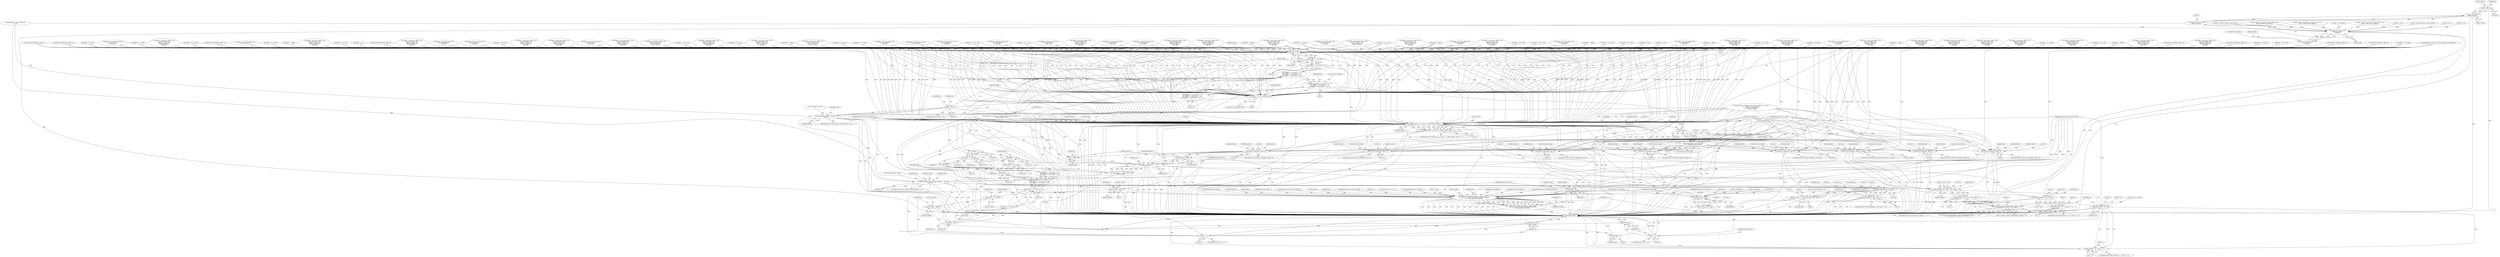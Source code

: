 digraph "0_file_447558595a3650db2886cd2f416ad0beba965801@pointer" {
"1000645" [label="(Call,p->hs[0]<<8)"];
"1000644" [label="(Call,(p->hs[0]<<8)|\n\t\t\t\t\t\t\t (p->hs[1]))"];
"1000642" [label="(Call,(short)((p->hs[0]<<8)|\n\t\t\t\t\t\t\t (p->hs[1])))"];
"1000641" [label="(Call,(short)((p->hs[0]<<8)|\n\t\t\t\t\t\t\t (p->hs[1])) -\n\t\t\t\t\t\t off)"];
"1000639" [label="(Call,offset = (short)((p->hs[0]<<8)|\n\t\t\t\t\t\t\t (p->hs[1])) -\n\t\t\t\t\t\t off)"];
"1002265" [label="(Call,offset >>  0)"];
"1002264" [label="(Call,(offset >>  0) & 0x7f)"];
"1002263" [label="(Call,((offset >>  0) & 0x7f) <<  0)"];
"1002262" [label="(Call,(((offset >>  0) & 0x7f) <<  0) |\n\t\t\t\t (((offset >>  8) & 0x7f) <<  7) |\n\t\t\t\t (((offset >> 16) & 0x7f) << 14) |\n\t\t\t\t (((offset >> 24) & 0x7f) << 21))"];
"1002259" [label="(Call,offset = ((((offset >>  0) & 0x7f) <<  0) |\n\t\t\t\t (((offset >>  8) & 0x7f) <<  7) |\n\t\t\t\t (((offset >> 16) & 0x7f) << 14) |\n\t\t\t\t (((offset >> 24) & 0x7f) << 21)) + 10)"];
"1002304" [label="(Call,offset += ms->c.li[cont_level-1].off)"];
"1002318" [label="(Call,offset == 0)"];
"1002343" [label="(Call,fprintf(stderr, \"indirect +offs=%u\n\", offset))"];
"1002349" [label="(Call,mcopy(ms, p, m->type, 0, s, offset, nbytes, count))"];
"1002348" [label="(Call,mcopy(ms, p, m->type, 0, s, offset, nbytes, count) == -1)"];
"1002365" [label="(Call,ms->offset = offset)"];
"1002486" [label="(Call,soffset = ms->offset)"];
"1002542" [label="(Call,ms->offset = soffset)"];
"1002379" [label="(Call,mdebug(offset, (char *)(void *)p,\n\t\t\t    sizeof(union VALUETYPE)))"];
"1002397" [label="(Call,OFFSET_OOB(nbytes, offset, 1))"];
"1002408" [label="(Call,OFFSET_OOB(nbytes, offset, 2))"];
"1002431" [label="(Call,OFFSET_OOB(nbytes, offset, 4))"];
"1002442" [label="(Call,OFFSET_OOB(nbytes, offset, 8))"];
"1002453" [label="(Call,OFFSET_OOB(nbytes, offset, m->vallen))"];
"1002464" [label="(Call,OFFSET_OOB(nbytes, offset, 0))"];
"1002473" [label="(Call,OFFSET_OOB(nbytes, offset, 0))"];
"1002505" [label="(Call,file_softmagic(ms, s + offset, nbytes - offset,\n\t\t    BINTEST, text))"];
"1002503" [label="(Call,rv = file_softmagic(ms, s + offset, nbytes - offset,\n\t\t    BINTEST, text))"];
"1002523" [label="(Call,fprintf(stderr, \"indirect @offs=%u[%d]\n\", offset, rv))"];
"1002548" [label="(Call,rv == 1)"];
"1002590" [label="(Return,return rv;)"];
"1002564" [label="(Call,file_printf(ms, F(m->desc, \"%u\"), offset))"];
"1002563" [label="(Call,file_printf(ms, F(m->desc, \"%u\"), offset) == -1)"];
"1002553" [label="(Call,(ms->flags & (MAGIC_MIME|MAGIC_APPLE)) == 0 &&\n\t\t\t    file_printf(ms, F(m->desc, \"%u\"), offset) == -1)"];
"1002579" [label="(Call,file_printf(ms, \"%s\", rbuf))"];
"1002578" [label="(Call,file_printf(ms, \"%s\", rbuf) == -1)"];
"1002588" [label="(Call,free(rbuf))"];
"1002507" [label="(Call,s + offset)"];
"1002510" [label="(Call,nbytes - offset)"];
"1002594" [label="(Call,OFFSET_OOB(nbytes, offset, 0))"];
"1002653" [label="(Call,match(ms, ml.magic, ml.nmagic, s, nbytes, offset + o,\n\t\t    mode, text, flip, recursion_level, printed_something,\n\t\t    need_separator, returnval))"];
"1002651" [label="(Call,rv = match(ms, ml.magic, ml.nmagic, s, nbytes, offset + o,\n\t\t    mode, text, flip, recursion_level, printed_something,\n\t\t    need_separator, returnval))"];
"1002674" [label="(Call,rv != 1)"];
"1002681" [label="(Return,return rv;)"];
"1002663" [label="(Call,offset + o)"];
"1002383" [label="(Call,(void *)p)"];
"1002381" [label="(Call,(char *)(void *)p)"];
"1002621" [label="(Call,file_magicfind(ms, sbuf, &ml))"];
"1002620" [label="(Call,file_magicfind(ms, sbuf, &ml) == -1)"];
"1002629" [label="(Call,file_error(ms, 0, \"cannot find entry `%s'\", sbuf))"];
"1002686" [label="(Call,file_printf(ms, \"%s\", m->desc))"];
"1002685" [label="(Call,file_printf(ms, \"%s\", m->desc) == -1)"];
"1002705" [label="(Call,mconvert(ms, m, flip))"];
"1002704" [label="(Call,!mconvert(ms, m, flip))"];
"1002261" [label="(Call,((((offset >>  0) & 0x7f) <<  0) |\n\t\t\t\t (((offset >>  8) & 0x7f) <<  7) |\n\t\t\t\t (((offset >> 16) & 0x7f) << 14) |\n\t\t\t\t (((offset >> 24) & 0x7f) << 21)) + 10)"];
"1002273" [label="(Call,offset >>  8)"];
"1002272" [label="(Call,(offset >>  8) & 0x7f)"];
"1002271" [label="(Call,((offset >>  8) & 0x7f) <<  7)"];
"1002270" [label="(Call,(((offset >>  8) & 0x7f) <<  7) |\n\t\t\t\t (((offset >> 16) & 0x7f) << 14) |\n\t\t\t\t (((offset >> 24) & 0x7f) << 21))"];
"1002281" [label="(Call,offset >> 16)"];
"1002280" [label="(Call,(offset >> 16) & 0x7f)"];
"1002279" [label="(Call,((offset >> 16) & 0x7f) << 14)"];
"1002278" [label="(Call,(((offset >> 16) & 0x7f) << 14) |\n\t\t\t\t (((offset >> 24) & 0x7f) << 21))"];
"1002288" [label="(Call,offset >> 24)"];
"1002287" [label="(Call,(offset >> 24) & 0x7f)"];
"1002286" [label="(Call,((offset >> 24) & 0x7f) << 21)"];
"1002317" [label="(ControlStructure,if (offset == 0))"];
"1002557" [label="(Identifier,ms)"];
"1002361" [label="(Literal,1)"];
"1002290" [label="(Literal,24)"];
"1002654" [label="(Identifier,ms)"];
"1002183" [label="(Call,offset = p->l ^ off)"];
"1002452" [label="(ControlStructure,if (OFFSET_OOB(nbytes, offset, m->vallen)))"];
"1000192" [label="(Call,fprintf(stderr, \"mget(type=%d, flag=%x, offset=%u, o=%zu, \"\n\t\t    \"nbytes=%zu, count=%u)\n\", m->type, m->flag, offset, o,\n\t\t    nbytes, count))"];
"1002506" [label="(Identifier,ms)"];
"1002385" [label="(Identifier,p)"];
"1000111" [label="(MethodParameterIn,int flip)"];
"1001090" [label="(Call,offset = (int32_t)((p->hl[0]<<24)|\n\t\t\t\t\t\t\t (p->hl[1]<<16)|\n\t\t\t\t\t\t\t (p->hl[2]<<8)|\n\t\t\t\t\t\t\t (p->hl[3])) &\n\t\t\t\t\t\t off)"];
"1000340" [label="(Call,off = (int32_t)((q->hl[3]<<24)|(q->hl[2]<<16)|\n\t\t\t\t\t\t (q->hl[1]<<8)|(q->hl[0])))"];
"1002547" [label="(ControlStructure,if (rv == 1))"];
"1001918" [label="(Call,offset = (int32_t)((p->hl[1]<<24)|\n\t\t\t\t\t\t\t (p->hl[0]<<16)|\n\t\t\t\t\t\t\t (p->hl[3]<<8)|\n\t\t\t\t\t\t\t (p->hl[2])) +\n\t\t\t\t\t\t off)"];
"1002619" [label="(ControlStructure,if (file_magicfind(ms, sbuf, &ml) == -1))"];
"1001486" [label="(Call,offset = (int32_t)((p->hl[3]<<24)|\n\t\t\t\t\t\t\t (p->hl[2]<<16)|\n\t\t\t\t\t\t\t (p->hl[1]<<8)|\n\t\t\t\t\t\t\t (p->hl[0])) |\n\t\t\t\t\t\t off)"];
"1000790" [label="(Call,offset = (short)((p->hs[1]<<8)|\n\t\t\t\t\t\t\t (p->hs[0])) |\n\t\t\t\t\t\t off)"];
"1002029" [label="(Call,offset = (int32_t)((p->hl[1]<<24)|\n\t\t\t\t\t\t\t (p->hl[0]<<16)|\n\t\t\t\t\t\t\t (p->hl[3]<<8)|\n\t\t\t\t\t\t\t (p->hl[2])) /\n\t\t\t\t\t\t off)"];
"1002553" [label="(Call,(ms->flags & (MAGIC_MIME|MAGIC_APPLE)) == 0 &&\n\t\t\t    file_printf(ms, F(m->desc, \"%u\"), offset) == -1)"];
"1000424" [label="(Call,cvt_flip(m->in_type, flip))"];
"1001745" [label="(Call,offset = (int32_t)((p->hl[3]<<24)|\n\t\t\t\t\t\t (p->hl[2]<<16)|\n\t\t\t\t\t\t (p->hl[1]<<8)|\n\t\t\t\t\t\t (p->hl[0])))"];
"1000555" [label="(Call,offset = (short)((p->hs[0]<<8)|\n\t\t\t\t\t\t\t (p->hs[1])) &\n\t\t\t\t\t\t off)"];
"1002262" [label="(Call,(((offset >>  0) & 0x7f) <<  0) |\n\t\t\t\t (((offset >>  8) & 0x7f) <<  7) |\n\t\t\t\t (((offset >> 16) & 0x7f) << 14) |\n\t\t\t\t (((offset >> 24) & 0x7f) << 21))"];
"1002345" [label="(Literal,\"indirect +offs=%u\n\")"];
"1002580" [label="(Identifier,ms)"];
"1001955" [label="(Call,offset = (int32_t)((p->hl[1]<<24)|\n\t\t\t\t\t\t\t (p->hl[0]<<16)|\n\t\t\t\t\t\t\t (p->hl[3]<<8)|\n\t\t\t\t\t\t\t (p->hl[2])) -\n\t\t\t\t\t\t off)"];
"1002652" [label="(Identifier,rv)"];
"1002665" [label="(Identifier,o)"];
"1000657" [label="(Identifier,off)"];
"1002259" [label="(Call,offset = ((((offset >>  0) & 0x7f) <<  0) |\n\t\t\t\t (((offset >>  8) & 0x7f) <<  7) |\n\t\t\t\t (((offset >> 16) & 0x7f) << 14) |\n\t\t\t\t (((offset >> 24) & 0x7f) << 21)) + 10)"];
"1002269" [label="(Literal,0)"];
"1000532" [label="(Call,offset = ~offset)"];
"1002473" [label="(Call,OFFSET_OOB(nbytes, offset, 0))"];
"1002433" [label="(Identifier,offset)"];
"1002305" [label="(Identifier,offset)"];
"1001127" [label="(Call,offset = (int32_t)((p->hl[0]<<24)|\n\t\t\t\t\t\t\t (p->hl[1]<<16)|\n\t\t\t\t\t\t\t (p->hl[2]<<8)|\n\t\t\t\t\t\t\t (p->hl[3])) |\n\t\t\t\t\t\t off)"];
"1002543" [label="(Call,ms->offset)"];
"1002464" [label="(Call,OFFSET_OOB(nbytes, offset, 0))"];
"1002615" [label="(Call,flip = !flip)"];
"1002272" [label="(Call,(offset >>  8) & 0x7f)"];
"1002383" [label="(Call,(void *)p)"];
"1000119" [label="(Call,offset = ms->offset)"];
"1002511" [label="(Identifier,nbytes)"];
"1000832" [label="(Call,offset = (short)((p->hs[1]<<8)|\n\t\t\t\t\t\t\t (p->hs[0])) +\n\t\t\t\t\t\t off)"];
"1000553" [label="(Block,)"];
"1002584" [label="(Literal,1)"];
"1000853" [label="(Call,offset = (short)((p->hs[1]<<8)|\n\t\t\t\t\t\t\t (p->hs[0])) -\n\t\t\t\t\t\t off)"];
"1002142" [label="(Call,offset = ~offset)"];
"1002581" [label="(Literal,\"%s\")"];
"1002174" [label="(Call,offset = p->l | off)"];
"1002622" [label="(Identifier,ms)"];
"1002453" [label="(Call,OFFSET_OOB(nbytes, offset, m->vallen))"];
"1001560" [label="(Call,offset = (int32_t)((p->hl[3]<<24)|\n\t\t\t\t\t\t\t (p->hl[2]<<16)|\n\t\t\t\t\t\t\t (p->hl[1]<<8)|\n\t\t\t\t\t\t\t (p->hl[0])) +\n\t\t\t\t\t\t off)"];
"1002504" [label="(Identifier,rv)"];
"1001349" [label="(Call,offset = (int32_t)((p->hl[0]<<24)|\n\t\t\t\t\t\t\t (p->hl[1]<<16)|\n\t\t\t\t\t\t\t (p->hl[2]<<8)|\n\t\t\t\t\t\t\t (p->hl[3])) %\n\t\t\t\t\t\t off)"];
"1002381" [label="(Call,(char *)(void *)p)"];
"1002713" [label="(MethodReturn,RET)"];
"1000107" [label="(MethodParameterIn,size_t o)"];
"1000494" [label="(Call,offset = p->b * off)"];
"1000937" [label="(Call,offset = (short)((p->hs[1]<<8)|\n\t\t\t\t\t\t (p->hs[0])))"];
"1002505" [label="(Call,file_softmagic(ms, s + offset, nbytes - offset,\n\t\t    BINTEST, text))"];
"1000642" [label="(Call,(short)((p->hs[0]<<8)|\n\t\t\t\t\t\t\t (p->hs[1])))"];
"1002476" [label="(Literal,0)"];
"1002519" [label="(Identifier,ms)"];
"1002624" [label="(Call,&ml)"];
"1001010" [label="(Call,offset = p->h + off)"];
"1002486" [label="(Call,soffset = ms->offset)"];
"1002365" [label="(Call,ms->offset = offset)"];
"1002411" [label="(Literal,2)"];
"1000157" [label="(Call,mcopy(ms, p, m->type, m->flag & INDIR, s, (uint32_t)(offset + o),\n\t    (uint32_t)nbytes, count))"];
"1000681" [label="(Call,offset = (short)((p->hs[0]<<8)|\n\t\t\t\t\t\t\t (p->hs[1])) /\n\t\t\t\t\t\t off)"];
"1000895" [label="(Call,offset = (short)((p->hs[1]<<8)|\n\t\t\t\t\t\t\t (p->hs[0])) /\n\t\t\t\t\t\t off)"];
"1002366" [label="(Call,ms->offset)"];
"1002283" [label="(Literal,16)"];
"1002552" [label="(ControlStructure,if ((ms->flags & (MAGIC_MIME|MAGIC_APPLE)) == 0 &&\n\t\t\t    file_printf(ms, F(m->desc, \"%u\"), offset) == -1))"];
"1002526" [label="(Identifier,offset)"];
"1000874" [label="(Call,offset = (short)((p->hs[1]<<8)|\n\t\t\t\t\t\t\t (p->hs[0])) *\n\t\t\t\t\t\t off)"];
"1002651" [label="(Call,rv = match(ms, ml.magic, ml.nmagic, s, nbytes, offset + o,\n\t\t    mode, text, flip, recursion_level, printed_something,\n\t\t    need_separator, returnval))"];
"1001312" [label="(Call,offset = (int32_t)((p->hl[0]<<24)|\n\t\t\t\t\t\t\t (p->hl[1]<<16)|\n\t\t\t\t\t\t\t (p->hl[2]<<8)|\n\t\t\t\t\t\t\t (p->hl[3])) /\n\t\t\t\t\t\t off)"];
"1002379" [label="(Call,mdebug(offset, (char *)(void *)p,\n\t\t\t    sizeof(union VALUETYPE)))"];
"1001634" [label="(Call,offset = (int32_t)((p->hl[3]<<24)|\n\t\t\t\t\t\t\t (p->hl[2]<<16)|\n\t\t\t\t\t\t\t (p->hl[1]<<8)|\n\t\t\t\t\t\t\t (p->hl[0])) *\n\t\t\t\t\t\t off)"];
"1002686" [label="(Call,file_printf(ms, \"%s\", m->desc))"];
"1002456" [label="(Call,m->vallen)"];
"1002346" [label="(Identifier,offset)"];
"1001432" [label="(Call,OFFSET_OOB(nbytes, offset, 4))"];
"1002219" [label="(Call,offset = p->l / off)"];
"1000521" [label="(Call,offset = p->b)"];
"1002374" [label="(Identifier,ms)"];
"1002542" [label="(Call,ms->offset = soffset)"];
"1002287" [label="(Call,(offset >> 24) & 0x7f)"];
"1002655" [label="(Call,ml.magic)"];
"1000702" [label="(Call,offset = (short)((p->hs[0]<<8)|\n\t\t\t\t\t\t\t (p->hs[1])) %\n\t\t\t\t\t\t off)"];
"1002601" [label="(Identifier,sbuf)"];
"1002696" [label="(Literal,1)"];
"1000244" [label="(Call,off = q->b)"];
"1000811" [label="(Call,offset = (short)((p->hs[1]<<8)|\n\t\t\t\t\t\t\t (p->hs[0])) ^\n\t\t\t\t\t\t off)"];
"1002463" [label="(ControlStructure,if (OFFSET_OOB(nbytes, offset, 0)))"];
"1000640" [label="(Identifier,offset)"];
"1002593" [label="(ControlStructure,if (OFFSET_OOB(nbytes, offset, 0)))"];
"1002589" [label="(Identifier,rbuf)"];
"1002339" [label="(Identifier,ms)"];
"1000105" [label="(MethodParameterIn,struct magic *m)"];
"1000103" [label="(MethodParameterIn,struct magic_set *ms)"];
"1001992" [label="(Call,offset = (int32_t)((p->hl[1]<<24)|\n\t\t\t\t\t\t\t (p->hl[0]<<16)|\n\t\t\t\t\t\t\t (p->hl[3]<<8)|\n\t\t\t\t\t\t\t (p->hl[2])) *\n\t\t\t\t\t\t off)"];
"1002708" [label="(Identifier,flip)"];
"1002288" [label="(Call,offset >> 24)"];
"1002664" [label="(Identifier,offset)"];
"1002466" [label="(Identifier,offset)"];
"1002274" [label="(Identifier,offset)"];
"1002275" [label="(Literal,8)"];
"1002663" [label="(Call,offset + o)"];
"1002348" [label="(Call,mcopy(ms, p, m->type, 0, s, offset, nbytes, count) == -1)"];
"1000106" [label="(MethodParameterIn,size_t nbytes)"];
"1002487" [label="(Identifier,soffset)"];
"1001066" [label="(Call,offset = ~offset)"];
"1002380" [label="(Identifier,offset)"];
"1000646" [label="(Call,p->hs[0])"];
"1002291" [label="(Literal,0x7f)"];
"1002461" [label="(ControlStructure,break;)"];
"1000104" [label="(MethodParameterIn,const unsigned char *s)"];
"1002408" [label="(Call,OFFSET_OOB(nbytes, offset, 2))"];
"1001671" [label="(Call,offset = (int32_t)((p->hl[3]<<24)|\n\t\t\t\t\t\t\t (p->hl[2]<<16)|\n\t\t\t\t\t\t\t (p->hl[1]<<8)|\n\t\t\t\t\t\t\t (p->hl[0])) /\n\t\t\t\t\t\t off)"];
"1002514" [label="(Identifier,text)"];
"1001597" [label="(Call,offset = (int32_t)((p->hl[3]<<24)|\n\t\t\t\t\t\t\t (p->hl[2]<<16)|\n\t\t\t\t\t\t\t (p->hl[1]<<8)|\n\t\t\t\t\t\t\t (p->hl[0])) -\n\t\t\t\t\t\t off)"];
"1001708" [label="(Call,offset = (int32_t)((p->hl[3]<<24)|\n\t\t\t\t\t\t\t (p->hl[2]<<16)|\n\t\t\t\t\t\t\t (p->hl[1]<<8)|\n\t\t\t\t\t\t\t (p->hl[0])) %\n\t\t\t\t\t\t off)"];
"1002594" [label="(Call,OFFSET_OOB(nbytes, offset, 0))"];
"1002707" [label="(Identifier,m)"];
"1000277" [label="(Call,off = (short)((q->hs[1]<<8)|(q->hs[0])))"];
"1002282" [label="(Identifier,offset)"];
"1002629" [label="(Call,file_error(ms, 0, \"cannot find entry `%s'\", sbuf))"];
"1002582" [label="(Identifier,rbuf)"];
"1001201" [label="(Call,offset = (int32_t)((p->hl[0]<<24)|\n\t\t\t\t\t\t\t (p->hl[1]<<16)|\n\t\t\t\t\t\t\t (p->hl[2]<<8)|\n\t\t\t\t\t\t\t (p->hl[3])) +\n\t\t\t\t\t\t off)"];
"1002573" [label="(Literal,1)"];
"1000916" [label="(Call,offset = (short)((p->hs[1]<<8)|\n\t\t\t\t\t\t\t (p->hs[0])) %\n\t\t\t\t\t\t off)"];
"1000538" [label="(Call,OFFSET_OOB(nbytes, offset, 2))"];
"1002294" [label="(ControlStructure,break;)"];
"1000960" [label="(Call,offset = ~offset)"];
"1002285" [label="(Literal,14)"];
"1000209" [label="(Call,(void *)p)"];
"1002364" [label="(Literal,1)"];
"1002681" [label="(Return,return rv;)"];
"1000639" [label="(Call,offset = (short)((p->hs[0]<<8)|\n\t\t\t\t\t\t\t (p->hs[1])) -\n\t\t\t\t\t\t off)"];
"1001037" [label="(Call,offset = p->h / off)"];
"1002507" [label="(Call,s + offset)"];
"1002671" [label="(Identifier,need_separator)"];
"1002673" [label="(ControlStructure,if (rv != 1))"];
"1002670" [label="(Identifier,printed_something)"];
"1002576" [label="(Literal,1)"];
"1002475" [label="(Identifier,offset)"];
"1002596" [label="(Identifier,offset)"];
"1002597" [label="(Literal,0)"];
"1002631" [label="(Literal,0)"];
"1000654" [label="(Identifier,p)"];
"1002319" [label="(Identifier,offset)"];
"1002636" [label="(Literal,1)"];
"1002278" [label="(Call,(((offset >> 16) & 0x7f) << 14) |\n\t\t\t\t (((offset >> 24) & 0x7f) << 21))"];
"1000110" [label="(MethodParameterIn,int text)"];
"1000660" [label="(Call,offset = (short)((p->hs[0]<<8)|\n\t\t\t\t\t\t\t (p->hs[1])) *\n\t\t\t\t\t\t off)"];
"1002103" [label="(Call,offset = (int32_t)((p->hl[1]<<24)|\n\t\t\t\t\t\t (p->hl[0]<<16)|\n\t\t\t\t\t\t (p->hl[3]<<8)|\n\t\t\t\t\t\t (p->hl[2])))"];
"1000113" [label="(MethodParameterIn,int *printed_something)"];
"1002470" [label="(ControlStructure,break;)"];
"1002712" [label="(Literal,1)"];
"1002443" [label="(Identifier,nbytes)"];
"1002394" [label="(Block,)"];
"1002304" [label="(Call,offset += ms->c.li[cont_level-1].off)"];
"1002627" [label="(Literal,1)"];
"1000476" [label="(Call,offset = p->b + off)"];
"1001275" [label="(Call,offset = (int32_t)((p->hl[0]<<24)|\n\t\t\t\t\t\t\t (p->hl[1]<<16)|\n\t\t\t\t\t\t\t (p->hl[2]<<8)|\n\t\t\t\t\t\t\t (p->hl[3])) *\n\t\t\t\t\t\t off)"];
"1000109" [label="(MethodParameterIn,int mode)"];
"1002343" [label="(Call,fprintf(stderr, \"indirect +offs=%u\n\", offset))"];
"1002360" [label="(Call,-1)"];
"1002256" [label="(Block,)"];
"1002359" [label="(Identifier,count)"];
"1000618" [label="(Call,offset = (short)((p->hs[0]<<8)|\n\t\t\t\t\t\t\t (p->hs[1])) +\n\t\t\t\t\t\t off)"];
"1002266" [label="(Identifier,offset)"];
"1002613" [label="(Call,sbuf++)"];
"1002270" [label="(Call,(((offset >>  8) & 0x7f) <<  7) |\n\t\t\t\t (((offset >> 16) & 0x7f) << 14) |\n\t\t\t\t (((offset >> 24) & 0x7f) << 21))"];
"1002369" [label="(Identifier,offset)"];
"1002399" [label="(Identifier,offset)"];
"1002674" [label="(Call,rv != 1)"];
"1002289" [label="(Identifier,offset)"];
"1002472" [label="(ControlStructure,if (OFFSET_OOB(nbytes, offset, 0)))"];
"1000467" [label="(Call,offset = p->b ^ off)"];
"1002467" [label="(Literal,0)"];
"1002276" [label="(Literal,0x7f)"];
"1002273" [label="(Call,offset >>  8)"];
"1002263" [label="(Call,((offset >>  0) & 0x7f) <<  0)"];
"1000651" [label="(Literal,8)"];
"1000485" [label="(Call,offset = p->b - off)"];
"1001055" [label="(Call,offset = p->h)"];
"1002335" [label="(ControlStructure,if ((ms->flags & MAGIC_DEBUG) != 0))"];
"1002565" [label="(Identifier,ms)"];
"1002662" [label="(Identifier,nbytes)"];
"1002413" [label="(Literal,0)"];
"1002148" [label="(Call,OFFSET_OOB(nbytes, offset, 4))"];
"1002271" [label="(Call,((offset >>  8) & 0x7f) <<  7)"];
"1002320" [label="(Literal,0)"];
"1002261" [label="(Call,((((offset >>  0) & 0x7f) <<  0) |\n\t\t\t\t (((offset >>  8) & 0x7f) <<  7) |\n\t\t\t\t (((offset >> 16) & 0x7f) << 14) |\n\t\t\t\t (((offset >> 24) & 0x7f) << 21)) + 10)"];
"1002571" [label="(Identifier,offset)"];
"1002508" [label="(Identifier,s)"];
"1002350" [label="(Identifier,ms)"];
"1002688" [label="(Literal,\"%s\")"];
"1001425" [label="(Call,offset = ~offset)"];
"1002260" [label="(Identifier,offset)"];
"1001807" [label="(Call,offset = (int32_t)((p->hl[1]<<24)|\n\t\t\t\t\t\t\t (p->hl[0]<<16)|\n\t\t\t\t\t\t\t (p->hl[3]<<8)|\n\t\t\t\t\t\t\t (p->hl[2])) &\n\t\t\t\t\t\t off)"];
"1002192" [label="(Call,offset = p->l + off)"];
"1000641" [label="(Call,(short)((p->hs[0]<<8)|\n\t\t\t\t\t\t\t (p->hs[1])) -\n\t\t\t\t\t\t off)"];
"1002626" [label="(Call,-1)"];
"1000296" [label="(Call,off = q->l)"];
"1002591" [label="(Identifier,rv)"];
"1002267" [label="(Literal,0)"];
"1001164" [label="(Call,offset = (int32_t)((p->hl[0]<<24)|\n\t\t\t\t\t\t\t (p->hl[1]<<16)|\n\t\t\t\t\t\t\t (p->hl[2]<<8)|\n\t\t\t\t\t\t\t (p->hl[3])) ^\n\t\t\t\t\t\t off)"];
"1002710" [label="(Literal,0)"];
"1001073" [label="(Call,OFFSET_OOB(nbytes, offset, 4))"];
"1001523" [label="(Call,offset = (int32_t)((p->hl[3]<<24)|\n\t\t\t\t\t\t\t (p->hl[2]<<16)|\n\t\t\t\t\t\t\t (p->hl[1]<<8)|\n\t\t\t\t\t\t\t (p->hl[0])) ^\n\t\t\t\t\t\t off)"];
"1001881" [label="(Call,offset = (int32_t)((p->hl[1]<<24)|\n\t\t\t\t\t\t\t (p->hl[0]<<16)|\n\t\t\t\t\t\t\t (p->hl[3]<<8)|\n\t\t\t\t\t\t\t (p->hl[2])) ^\n\t\t\t\t\t\t off)"];
"1002409" [label="(Identifier,nbytes)"];
"1000251" [label="(Call,off = q->h)"];
"1002455" [label="(Identifier,offset)"];
"1002410" [label="(Identifier,offset)"];
"1002165" [label="(Call,offset = p->l & off)"];
"1000258" [label="(Call,off = (short)((q->hs[0]<<8)|(q->hs[1])))"];
"1002668" [label="(Identifier,flip)"];
"1002687" [label="(Identifier,ms)"];
"1002620" [label="(Call,file_magicfind(ms, sbuf, &ml) == -1)"];
"1002703" [label="(ControlStructure,if (!mconvert(ms, m, flip)))"];
"1000992" [label="(Call,offset = p->h | off)"];
"1002693" [label="(Literal,1)"];
"1002431" [label="(Call,OFFSET_OOB(nbytes, offset, 4))"];
"1000746" [label="(Call,offset = ~offset)"];
"1000983" [label="(Call,offset = p->h & off)"];
"1002437" [label="(ControlStructure,break;)"];
"1002448" [label="(ControlStructure,break;)"];
"1002669" [label="(Identifier,recursion_level)"];
"1000114" [label="(MethodParameterIn,int *need_separator)"];
"1002704" [label="(Call,!mconvert(ms, m, flip))"];
"1002306" [label="(Call,ms->c.li[cont_level-1].off)"];
"1002378" [label="(Block,)"];
"1000417" [label="(Call,fprintf(stderr, \"indirect offs=%u\n\", off))"];
"1002595" [label="(Identifier,nbytes)"];
"1002628" [label="(Block,)"];
"1000512" [label="(Call,offset = p->b % off)"];
"1002551" [label="(Block,)"];
"1000652" [label="(Call,p->hs[1])"];
"1002684" [label="(ControlStructure,if (file_printf(ms, \"%s\", m->desc) == -1))"];
"1002550" [label="(Literal,1)"];
"1002692" [label="(Call,-1)"];
"1002279" [label="(Call,((offset >> 16) & 0x7f) << 14)"];
"1002546" [label="(Identifier,soffset)"];
"1002583" [label="(Call,-1)"];
"1002447" [label="(Literal,0)"];
"1001001" [label="(Call,offset = p->h ^ off)"];
"1001449" [label="(Call,offset = (int32_t)((p->hl[3]<<24)|\n\t\t\t\t\t\t\t (p->hl[2]<<16)|\n\t\t\t\t\t\t\t (p->hl[1]<<8)|\n\t\t\t\t\t\t\t (p->hl[0])) &\n\t\t\t\t\t\t off)"];
"1002434" [label="(Literal,4)"];
"1002578" [label="(Call,file_printf(ms, \"%s\", rbuf) == -1)"];
"1002512" [label="(Identifier,offset)"];
"1002478" [label="(Literal,0)"];
"1002698" [label="(Literal,1)"];
"1002414" [label="(ControlStructure,break;)"];
"1002430" [label="(ControlStructure,if (OFFSET_OOB(nbytes, offset, 4)))"];
"1002549" [label="(Identifier,rv)"];
"1002564" [label="(Call,file_printf(ms, F(m->desc, \"%u\"), offset))"];
"1000966" [label="(Call,OFFSET_OOB(nbytes, offset, 2))"];
"1002685" [label="(Call,file_printf(ms, \"%s\", m->desc) == -1)"];
"1002277" [label="(Literal,7)"];
"1000645" [label="(Call,p->hs[0]<<8)"];
"1002525" [label="(Literal,\"indirect @offs=%u[%d]\n\")"];
"1002318" [label="(Call,offset == 0)"];
"1002621" [label="(Call,file_magicfind(ms, sbuf, &ml))"];
"1002528" [label="(Call,rbuf = ms->o.buf)"];
"1001046" [label="(Call,offset = p->h % off)"];
"1002351" [label="(Identifier,p)"];
"1002066" [label="(Call,offset = (int32_t)((p->hl[1]<<24)|\n\t\t\t\t\t\t\t (p->hl[0]<<16)|\n\t\t\t\t\t\t\t (p->hl[3]<<8)|\n\t\t\t\t\t\t\t (p->hl[2])) %\n\t\t\t\t\t\t off)"];
"1002284" [label="(Literal,0x7f)"];
"1002303" [label="(Block,)"];
"1002658" [label="(Call,ml.nmagic)"];
"1002682" [label="(Identifier,rv)"];
"1002529" [label="(Identifier,rbuf)"];
"1002460" [label="(Literal,0)"];
"1002403" [label="(ControlStructure,break;)"];
"1000174" [label="(Call,(uint32_t)nbytes)"];
"1002480" [label="(Identifier,sbuf)"];
"1002523" [label="(Call,fprintf(stderr, \"indirect @offs=%u[%d]\n\", offset, rv))"];
"1002599" [label="(Literal,0)"];
"1002469" [label="(Literal,0)"];
"1002675" [label="(Identifier,rv)"];
"1002676" [label="(Literal,1)"];
"1002689" [label="(Call,m->desc)"];
"1002666" [label="(Identifier,mode)"];
"1002488" [label="(Call,ms->offset)"];
"1002623" [label="(Identifier,sbuf)"];
"1002632" [label="(Literal,\"cannot find entry `%s'\")"];
"1002386" [label="(Call,sizeof(union VALUETYPE))"];
"1002396" [label="(ControlStructure,if (OFFSET_OOB(nbytes, offset, 1)))"];
"1002388" [label="(Call,file_mdump(m))"];
"1002248" [label="(Call,offset = ~offset)"];
"1002679" [label="(Identifier,need_separator)"];
"1001386" [label="(Call,offset = (int32_t)((p->hl[0]<<24)|\n\t\t\t\t\t\t (p->hl[1]<<16)|\n\t\t\t\t\t\t (p->hl[2]<<8)|\n\t\t\t\t\t\t (p->hl[3])))"];
"1002264" [label="(Call,(offset >>  0) & 0x7f)"];
"1000205" [label="(Call,mdebug(offset, (char *)(void *)p, sizeof(union VALUETYPE)))"];
"1002513" [label="(Identifier,BINTEST)"];
"1002509" [label="(Identifier,offset)"];
"1000449" [label="(Call,offset = p->b & off)"];
"1001028" [label="(Call,offset = p->h * off)"];
"1002358" [label="(Identifier,nbytes)"];
"1001790" [label="(Call,OFFSET_OOB(nbytes, offset, 4))"];
"1002286" [label="(Call,((offset >> 24) & 0x7f) << 21)"];
"1002454" [label="(Identifier,nbytes)"];
"1000658" [label="(ControlStructure,break;)"];
"1002667" [label="(Identifier,text)"];
"1002347" [label="(ControlStructure,if (mcopy(ms, p, m->type, 0, s, offset, nbytes, count) == -1))"];
"1002326" [label="(Identifier,ms)"];
"1002444" [label="(Identifier,offset)"];
"1000458" [label="(Call,offset = p->b | off)"];
"1002407" [label="(ControlStructure,if (OFFSET_OOB(nbytes, offset, 2)))"];
"1002590" [label="(Return,return rv;)"];
"1000112" [label="(MethodParameterIn,int recursion_level)"];
"1000644" [label="(Call,(p->hs[0]<<8)|\n\t\t\t\t\t\t\t (p->hs[1]))"];
"1002630" [label="(Identifier,ms)"];
"1002445" [label="(Literal,8)"];
"1002548" [label="(Call,rv == 1)"];
"1000576" [label="(Call,offset = (short)((p->hs[0]<<8)|\n\t\t\t\t\t\t\t (p->hs[1])) |\n\t\t\t\t\t\t off)"];
"1002494" [label="(Identifier,ms)"];
"1002442" [label="(Call,OFFSET_OOB(nbytes, offset, 8))"];
"1002600" [label="(Call,sbuf = m->value.s)"];
"1002210" [label="(Call,offset = p->l * off)"];
"1002293" [label="(Literal,10)"];
"1002389" [label="(Identifier,m)"];
"1002292" [label="(Literal,21)"];
"1002510" [label="(Call,nbytes - offset)"];
"1002563" [label="(Call,file_printf(ms, F(m->desc, \"%u\"), offset) == -1)"];
"1000375" [label="(Call,off = (int32_t)((q->hl[1]<<24)|(q->hl[0]<<16)|\n\t\t\t\t\t\t (q->hl[3]<<8)|(q->hl[2])))"];
"1002367" [label="(Identifier,ms)"];
"1002432" [label="(Identifier,nbytes)"];
"1002344" [label="(Identifier,stderr)"];
"1000222" [label="(Block,)"];
"1002638" [label="(Identifier,oneed_separator)"];
"1002355" [label="(Literal,0)"];
"1000214" [label="(Call,file_mdump(m))"];
"1001238" [label="(Call,offset = (int32_t)((p->hl[0]<<24)|\n\t\t\t\t\t\t\t (p->hl[1]<<16)|\n\t\t\t\t\t\t\t (p->hl[2]<<8)|\n\t\t\t\t\t\t\t (p->hl[3])) -\n\t\t\t\t\t\t off)"];
"1002441" [label="(ControlStructure,if (OFFSET_OOB(nbytes, offset, 8)))"];
"1002228" [label="(Call,offset = p->l % off)"];
"1002527" [label="(Identifier,rv)"];
"1002465" [label="(Identifier,nbytes)"];
"1000432" [label="(Call,OFFSET_OOB(nbytes, offset, 1))"];
"1000723" [label="(Call,offset = (short)((p->hs[0]<<8)|\n\t\t\t\t\t\t (p->hs[1])))"];
"1000503" [label="(Call,offset = p->b / off)"];
"1002397" [label="(Call,OFFSET_OOB(nbytes, offset, 1))"];
"1002281" [label="(Call,offset >> 16)"];
"1002524" [label="(Identifier,stderr)"];
"1002661" [label="(Identifier,s)"];
"1002577" [label="(ControlStructure,if (file_printf(ms, \"%s\", rbuf) == -1))"];
"1002705" [label="(Call,mconvert(ms, m, flip))"];
"1002474" [label="(Identifier,nbytes)"];
"1002572" [label="(Call,-1)"];
"1002402" [label="(Literal,0)"];
"1002356" [label="(Identifier,s)"];
"1002515" [label="(ControlStructure,if ((ms->flags & MAGIC_DEBUG) != 0))"];
"1002579" [label="(Call,file_printf(ms, \"%s\", rbuf))"];
"1001784" [label="(Call,offset = ~offset)"];
"1000304" [label="(Call,off = (int32_t)((q->hl[0]<<24)|(q->hl[1]<<16)|\n\t\t\t\t\t\t (q->hl[2]<<8)|(q->hl[3])))"];
"1001844" [label="(Call,offset = (int32_t)((p->hl[1]<<24)|\n\t\t\t\t\t\t\t (p->hl[0]<<16)|\n\t\t\t\t\t\t\t (p->hl[3]<<8)|\n\t\t\t\t\t\t\t (p->hl[2])) |\n\t\t\t\t\t\t off)"];
"1002268" [label="(Literal,0x7f)"];
"1002436" [label="(Literal,0)"];
"1002201" [label="(Call,offset = p->l - off)"];
"1002237" [label="(Call,offset = p->l)"];
"1000144" [label="(Call,recursion_level >= 20)"];
"1002280" [label="(Call,(offset >> 16) & 0x7f)"];
"1002265" [label="(Call,offset >>  0)"];
"1002633" [label="(Identifier,sbuf)"];
"1002503" [label="(Call,rv = file_softmagic(ms, s + offset, nbytes - offset,\n\t\t    BINTEST, text))"];
"1000115" [label="(MethodParameterIn,int *returnval)"];
"1000752" [label="(Call,OFFSET_OOB(nbytes, offset, 2))"];
"1000769" [label="(Call,offset = (short)((p->hs[1]<<8)|\n\t\t\t\t\t\t\t (p->hs[0])) &\n\t\t\t\t\t\t off)"];
"1002400" [label="(Literal,1)"];
"1002587" [label="(Literal,1)"];
"1002349" [label="(Call,mcopy(ms, p, m->type, 0, s, offset, nbytes, count))"];
"1000597" [label="(Call,offset = (short)((p->hs[0]<<8)|\n\t\t\t\t\t\t\t (p->hs[1])) ^\n\t\t\t\t\t\t off)"];
"1002588" [label="(Call,free(rbuf))"];
"1002357" [label="(Identifier,offset)"];
"1002653" [label="(Call,match(ms, ml.magic, ml.nmagic, s, nbytes, offset + o,\n\t\t    mode, text, flip, recursion_level, printed_something,\n\t\t    need_separator, returnval))"];
"1002398" [label="(Identifier,nbytes)"];
"1001019" [label="(Call,offset = p->h - off)"];
"1002566" [label="(Call,F(m->desc, \"%u\"))"];
"1002554" [label="(Call,(ms->flags & (MAGIC_MIME|MAGIC_APPLE)) == 0)"];
"1000224" [label="(Call,off = m->in_offset)"];
"1002706" [label="(Identifier,ms)"];
"1002352" [label="(Call,m->type)"];
"1002672" [label="(Identifier,returnval)"];
"1000645" -> "1000644"  [label="AST: "];
"1000645" -> "1000651"  [label="CFG: "];
"1000646" -> "1000645"  [label="AST: "];
"1000651" -> "1000645"  [label="AST: "];
"1000654" -> "1000645"  [label="CFG: "];
"1000645" -> "1002713"  [label="DDG: "];
"1000645" -> "1000644"  [label="DDG: "];
"1000645" -> "1000644"  [label="DDG: "];
"1000644" -> "1000642"  [label="AST: "];
"1000644" -> "1000652"  [label="CFG: "];
"1000652" -> "1000644"  [label="AST: "];
"1000642" -> "1000644"  [label="CFG: "];
"1000644" -> "1002713"  [label="DDG: "];
"1000644" -> "1002713"  [label="DDG: "];
"1000644" -> "1000642"  [label="DDG: "];
"1000644" -> "1000642"  [label="DDG: "];
"1000642" -> "1000641"  [label="AST: "];
"1000643" -> "1000642"  [label="AST: "];
"1000657" -> "1000642"  [label="CFG: "];
"1000642" -> "1002713"  [label="DDG: "];
"1000642" -> "1000641"  [label="DDG: "];
"1000641" -> "1000639"  [label="AST: "];
"1000641" -> "1000657"  [label="CFG: "];
"1000657" -> "1000641"  [label="AST: "];
"1000639" -> "1000641"  [label="CFG: "];
"1000641" -> "1002713"  [label="DDG: "];
"1000641" -> "1002713"  [label="DDG: "];
"1000641" -> "1000639"  [label="DDG: "];
"1000641" -> "1000639"  [label="DDG: "];
"1000258" -> "1000641"  [label="DDG: "];
"1000304" -> "1000641"  [label="DDG: "];
"1000277" -> "1000641"  [label="DDG: "];
"1000296" -> "1000641"  [label="DDG: "];
"1000244" -> "1000641"  [label="DDG: "];
"1000340" -> "1000641"  [label="DDG: "];
"1000375" -> "1000641"  [label="DDG: "];
"1000224" -> "1000641"  [label="DDG: "];
"1000417" -> "1000641"  [label="DDG: "];
"1000251" -> "1000641"  [label="DDG: "];
"1000639" -> "1000553"  [label="AST: "];
"1000640" -> "1000639"  [label="AST: "];
"1000658" -> "1000639"  [label="CFG: "];
"1000639" -> "1002713"  [label="DDG: "];
"1000639" -> "1002265"  [label="DDG: "];
"1000639" -> "1002304"  [label="DDG: "];
"1000639" -> "1002349"  [label="DDG: "];
"1002265" -> "1002264"  [label="AST: "];
"1002265" -> "1002267"  [label="CFG: "];
"1002266" -> "1002265"  [label="AST: "];
"1002267" -> "1002265"  [label="AST: "];
"1002268" -> "1002265"  [label="CFG: "];
"1002265" -> "1002264"  [label="DDG: "];
"1002265" -> "1002264"  [label="DDG: "];
"1000458" -> "1002265"  [label="DDG: "];
"1001745" -> "1002265"  [label="DDG: "];
"1002192" -> "1002265"  [label="DDG: "];
"1000538" -> "1002265"  [label="DDG: "];
"1001386" -> "1002265"  [label="DDG: "];
"1001073" -> "1002265"  [label="DDG: "];
"1002174" -> "1002265"  [label="DDG: "];
"1000485" -> "1002265"  [label="DDG: "];
"1001486" -> "1002265"  [label="DDG: "];
"1000532" -> "1002265"  [label="DDG: "];
"1000752" -> "1002265"  [label="DDG: "];
"1000790" -> "1002265"  [label="DDG: "];
"1000681" -> "1002265"  [label="DDG: "];
"1000983" -> "1002265"  [label="DDG: "];
"1000723" -> "1002265"  [label="DDG: "];
"1001992" -> "1002265"  [label="DDG: "];
"1002183" -> "1002265"  [label="DDG: "];
"1000597" -> "1002265"  [label="DDG: "];
"1001708" -> "1002265"  [label="DDG: "];
"1000992" -> "1002265"  [label="DDG: "];
"1001807" -> "1002265"  [label="DDG: "];
"1002210" -> "1002265"  [label="DDG: "];
"1000512" -> "1002265"  [label="DDG: "];
"1001312" -> "1002265"  [label="DDG: "];
"1000576" -> "1002265"  [label="DDG: "];
"1001164" -> "1002265"  [label="DDG: "];
"1002219" -> "1002265"  [label="DDG: "];
"1001055" -> "1002265"  [label="DDG: "];
"1000521" -> "1002265"  [label="DDG: "];
"1001238" -> "1002265"  [label="DDG: "];
"1001349" -> "1002265"  [label="DDG: "];
"1000467" -> "1002265"  [label="DDG: "];
"1000746" -> "1002265"  [label="DDG: "];
"1001037" -> "1002265"  [label="DDG: "];
"1000937" -> "1002265"  [label="DDG: "];
"1001046" -> "1002265"  [label="DDG: "];
"1000660" -> "1002265"  [label="DDG: "];
"1001127" -> "1002265"  [label="DDG: "];
"1002029" -> "1002265"  [label="DDG: "];
"1002066" -> "1002265"  [label="DDG: "];
"1001790" -> "1002265"  [label="DDG: "];
"1000205" -> "1002265"  [label="DDG: "];
"1001671" -> "1002265"  [label="DDG: "];
"1001597" -> "1002265"  [label="DDG: "];
"1002228" -> "1002265"  [label="DDG: "];
"1000432" -> "1002265"  [label="DDG: "];
"1001201" -> "1002265"  [label="DDG: "];
"1000555" -> "1002265"  [label="DDG: "];
"1000449" -> "1002265"  [label="DDG: "];
"1001275" -> "1002265"  [label="DDG: "];
"1000494" -> "1002265"  [label="DDG: "];
"1001844" -> "1002265"  [label="DDG: "];
"1001090" -> "1002265"  [label="DDG: "];
"1000769" -> "1002265"  [label="DDG: "];
"1001523" -> "1002265"  [label="DDG: "];
"1002248" -> "1002265"  [label="DDG: "];
"1000476" -> "1002265"  [label="DDG: "];
"1001560" -> "1002265"  [label="DDG: "];
"1002142" -> "1002265"  [label="DDG: "];
"1001019" -> "1002265"  [label="DDG: "];
"1000832" -> "1002265"  [label="DDG: "];
"1001634" -> "1002265"  [label="DDG: "];
"1000853" -> "1002265"  [label="DDG: "];
"1001881" -> "1002265"  [label="DDG: "];
"1002103" -> "1002265"  [label="DDG: "];
"1001066" -> "1002265"  [label="DDG: "];
"1002165" -> "1002265"  [label="DDG: "];
"1001918" -> "1002265"  [label="DDG: "];
"1002148" -> "1002265"  [label="DDG: "];
"1001784" -> "1002265"  [label="DDG: "];
"1001955" -> "1002265"  [label="DDG: "];
"1000702" -> "1002265"  [label="DDG: "];
"1001001" -> "1002265"  [label="DDG: "];
"1000618" -> "1002265"  [label="DDG: "];
"1001028" -> "1002265"  [label="DDG: "];
"1000960" -> "1002265"  [label="DDG: "];
"1002237" -> "1002265"  [label="DDG: "];
"1001449" -> "1002265"  [label="DDG: "];
"1000503" -> "1002265"  [label="DDG: "];
"1001010" -> "1002265"  [label="DDG: "];
"1000895" -> "1002265"  [label="DDG: "];
"1000874" -> "1002265"  [label="DDG: "];
"1001425" -> "1002265"  [label="DDG: "];
"1000966" -> "1002265"  [label="DDG: "];
"1000916" -> "1002265"  [label="DDG: "];
"1000811" -> "1002265"  [label="DDG: "];
"1001432" -> "1002265"  [label="DDG: "];
"1002201" -> "1002265"  [label="DDG: "];
"1000119" -> "1002265"  [label="DDG: "];
"1002265" -> "1002273"  [label="DDG: "];
"1002264" -> "1002263"  [label="AST: "];
"1002264" -> "1002268"  [label="CFG: "];
"1002268" -> "1002264"  [label="AST: "];
"1002269" -> "1002264"  [label="CFG: "];
"1002264" -> "1002713"  [label="DDG: "];
"1002264" -> "1002263"  [label="DDG: "];
"1002264" -> "1002263"  [label="DDG: "];
"1002263" -> "1002262"  [label="AST: "];
"1002263" -> "1002269"  [label="CFG: "];
"1002269" -> "1002263"  [label="AST: "];
"1002274" -> "1002263"  [label="CFG: "];
"1002263" -> "1002713"  [label="DDG: "];
"1002263" -> "1002262"  [label="DDG: "];
"1002263" -> "1002262"  [label="DDG: "];
"1002262" -> "1002261"  [label="AST: "];
"1002262" -> "1002270"  [label="CFG: "];
"1002270" -> "1002262"  [label="AST: "];
"1002293" -> "1002262"  [label="CFG: "];
"1002262" -> "1002713"  [label="DDG: "];
"1002262" -> "1002713"  [label="DDG: "];
"1002262" -> "1002259"  [label="DDG: "];
"1002262" -> "1002259"  [label="DDG: "];
"1002262" -> "1002261"  [label="DDG: "];
"1002262" -> "1002261"  [label="DDG: "];
"1002270" -> "1002262"  [label="DDG: "];
"1002270" -> "1002262"  [label="DDG: "];
"1002259" -> "1002256"  [label="AST: "];
"1002259" -> "1002261"  [label="CFG: "];
"1002260" -> "1002259"  [label="AST: "];
"1002261" -> "1002259"  [label="AST: "];
"1002294" -> "1002259"  [label="CFG: "];
"1002259" -> "1002713"  [label="DDG: "];
"1002259" -> "1002304"  [label="DDG: "];
"1002259" -> "1002349"  [label="DDG: "];
"1002304" -> "1002303"  [label="AST: "];
"1002304" -> "1002306"  [label="CFG: "];
"1002305" -> "1002304"  [label="AST: "];
"1002306" -> "1002304"  [label="AST: "];
"1002319" -> "1002304"  [label="CFG: "];
"1002304" -> "1002713"  [label="DDG: "];
"1000458" -> "1002304"  [label="DDG: "];
"1001745" -> "1002304"  [label="DDG: "];
"1002192" -> "1002304"  [label="DDG: "];
"1000538" -> "1002304"  [label="DDG: "];
"1001386" -> "1002304"  [label="DDG: "];
"1001073" -> "1002304"  [label="DDG: "];
"1002174" -> "1002304"  [label="DDG: "];
"1000485" -> "1002304"  [label="DDG: "];
"1001486" -> "1002304"  [label="DDG: "];
"1000532" -> "1002304"  [label="DDG: "];
"1000752" -> "1002304"  [label="DDG: "];
"1000790" -> "1002304"  [label="DDG: "];
"1000681" -> "1002304"  [label="DDG: "];
"1000983" -> "1002304"  [label="DDG: "];
"1000723" -> "1002304"  [label="DDG: "];
"1001992" -> "1002304"  [label="DDG: "];
"1002183" -> "1002304"  [label="DDG: "];
"1000597" -> "1002304"  [label="DDG: "];
"1001708" -> "1002304"  [label="DDG: "];
"1000992" -> "1002304"  [label="DDG: "];
"1001807" -> "1002304"  [label="DDG: "];
"1002210" -> "1002304"  [label="DDG: "];
"1000512" -> "1002304"  [label="DDG: "];
"1001312" -> "1002304"  [label="DDG: "];
"1000576" -> "1002304"  [label="DDG: "];
"1001164" -> "1002304"  [label="DDG: "];
"1002219" -> "1002304"  [label="DDG: "];
"1001055" -> "1002304"  [label="DDG: "];
"1000521" -> "1002304"  [label="DDG: "];
"1001238" -> "1002304"  [label="DDG: "];
"1001349" -> "1002304"  [label="DDG: "];
"1000467" -> "1002304"  [label="DDG: "];
"1000746" -> "1002304"  [label="DDG: "];
"1001037" -> "1002304"  [label="DDG: "];
"1000937" -> "1002304"  [label="DDG: "];
"1001046" -> "1002304"  [label="DDG: "];
"1000660" -> "1002304"  [label="DDG: "];
"1001127" -> "1002304"  [label="DDG: "];
"1002029" -> "1002304"  [label="DDG: "];
"1002066" -> "1002304"  [label="DDG: "];
"1001790" -> "1002304"  [label="DDG: "];
"1000205" -> "1002304"  [label="DDG: "];
"1001671" -> "1002304"  [label="DDG: "];
"1001597" -> "1002304"  [label="DDG: "];
"1002228" -> "1002304"  [label="DDG: "];
"1000432" -> "1002304"  [label="DDG: "];
"1001201" -> "1002304"  [label="DDG: "];
"1000555" -> "1002304"  [label="DDG: "];
"1000449" -> "1002304"  [label="DDG: "];
"1001275" -> "1002304"  [label="DDG: "];
"1000494" -> "1002304"  [label="DDG: "];
"1001844" -> "1002304"  [label="DDG: "];
"1001090" -> "1002304"  [label="DDG: "];
"1000769" -> "1002304"  [label="DDG: "];
"1001523" -> "1002304"  [label="DDG: "];
"1002248" -> "1002304"  [label="DDG: "];
"1000476" -> "1002304"  [label="DDG: "];
"1001560" -> "1002304"  [label="DDG: "];
"1002142" -> "1002304"  [label="DDG: "];
"1001019" -> "1002304"  [label="DDG: "];
"1000832" -> "1002304"  [label="DDG: "];
"1001634" -> "1002304"  [label="DDG: "];
"1000853" -> "1002304"  [label="DDG: "];
"1001881" -> "1002304"  [label="DDG: "];
"1002103" -> "1002304"  [label="DDG: "];
"1001066" -> "1002304"  [label="DDG: "];
"1002165" -> "1002304"  [label="DDG: "];
"1001918" -> "1002304"  [label="DDG: "];
"1002148" -> "1002304"  [label="DDG: "];
"1001784" -> "1002304"  [label="DDG: "];
"1001955" -> "1002304"  [label="DDG: "];
"1000702" -> "1002304"  [label="DDG: "];
"1001001" -> "1002304"  [label="DDG: "];
"1000618" -> "1002304"  [label="DDG: "];
"1001028" -> "1002304"  [label="DDG: "];
"1000960" -> "1002304"  [label="DDG: "];
"1002237" -> "1002304"  [label="DDG: "];
"1001449" -> "1002304"  [label="DDG: "];
"1000503" -> "1002304"  [label="DDG: "];
"1001010" -> "1002304"  [label="DDG: "];
"1000895" -> "1002304"  [label="DDG: "];
"1000874" -> "1002304"  [label="DDG: "];
"1001425" -> "1002304"  [label="DDG: "];
"1000966" -> "1002304"  [label="DDG: "];
"1000916" -> "1002304"  [label="DDG: "];
"1000811" -> "1002304"  [label="DDG: "];
"1001432" -> "1002304"  [label="DDG: "];
"1002201" -> "1002304"  [label="DDG: "];
"1000119" -> "1002304"  [label="DDG: "];
"1002304" -> "1002318"  [label="DDG: "];
"1002318" -> "1002317"  [label="AST: "];
"1002318" -> "1002320"  [label="CFG: "];
"1002319" -> "1002318"  [label="AST: "];
"1002320" -> "1002318"  [label="AST: "];
"1002326" -> "1002318"  [label="CFG: "];
"1002339" -> "1002318"  [label="CFG: "];
"1002318" -> "1002713"  [label="DDG: "];
"1002318" -> "1002713"  [label="DDG: "];
"1002318" -> "1002343"  [label="DDG: "];
"1002318" -> "1002349"  [label="DDG: "];
"1002343" -> "1002335"  [label="AST: "];
"1002343" -> "1002346"  [label="CFG: "];
"1002344" -> "1002343"  [label="AST: "];
"1002345" -> "1002343"  [label="AST: "];
"1002346" -> "1002343"  [label="AST: "];
"1002350" -> "1002343"  [label="CFG: "];
"1002343" -> "1002713"  [label="DDG: "];
"1002343" -> "1002713"  [label="DDG: "];
"1000417" -> "1002343"  [label="DDG: "];
"1000192" -> "1002343"  [label="DDG: "];
"1002343" -> "1002349"  [label="DDG: "];
"1002343" -> "1002523"  [label="DDG: "];
"1002349" -> "1002348"  [label="AST: "];
"1002349" -> "1002359"  [label="CFG: "];
"1002350" -> "1002349"  [label="AST: "];
"1002351" -> "1002349"  [label="AST: "];
"1002352" -> "1002349"  [label="AST: "];
"1002355" -> "1002349"  [label="AST: "];
"1002356" -> "1002349"  [label="AST: "];
"1002357" -> "1002349"  [label="AST: "];
"1002358" -> "1002349"  [label="AST: "];
"1002359" -> "1002349"  [label="AST: "];
"1002361" -> "1002349"  [label="CFG: "];
"1002349" -> "1002713"  [label="DDG: "];
"1002349" -> "1002713"  [label="DDG: "];
"1002349" -> "1002713"  [label="DDG: "];
"1002349" -> "1002713"  [label="DDG: "];
"1002349" -> "1002713"  [label="DDG: "];
"1002349" -> "1002713"  [label="DDG: "];
"1002349" -> "1002713"  [label="DDG: "];
"1002349" -> "1002348"  [label="DDG: "];
"1002349" -> "1002348"  [label="DDG: "];
"1002349" -> "1002348"  [label="DDG: "];
"1002349" -> "1002348"  [label="DDG: "];
"1002349" -> "1002348"  [label="DDG: "];
"1002349" -> "1002348"  [label="DDG: "];
"1002349" -> "1002348"  [label="DDG: "];
"1002349" -> "1002348"  [label="DDG: "];
"1000157" -> "1002349"  [label="DDG: "];
"1000157" -> "1002349"  [label="DDG: "];
"1000157" -> "1002349"  [label="DDG: "];
"1000157" -> "1002349"  [label="DDG: "];
"1000157" -> "1002349"  [label="DDG: "];
"1000103" -> "1002349"  [label="DDG: "];
"1000209" -> "1002349"  [label="DDG: "];
"1000192" -> "1002349"  [label="DDG: "];
"1000192" -> "1002349"  [label="DDG: "];
"1000192" -> "1002349"  [label="DDG: "];
"1000104" -> "1002349"  [label="DDG: "];
"1000458" -> "1002349"  [label="DDG: "];
"1001745" -> "1002349"  [label="DDG: "];
"1002192" -> "1002349"  [label="DDG: "];
"1000538" -> "1002349"  [label="DDG: "];
"1000538" -> "1002349"  [label="DDG: "];
"1001386" -> "1002349"  [label="DDG: "];
"1001073" -> "1002349"  [label="DDG: "];
"1001073" -> "1002349"  [label="DDG: "];
"1002174" -> "1002349"  [label="DDG: "];
"1000485" -> "1002349"  [label="DDG: "];
"1001486" -> "1002349"  [label="DDG: "];
"1000532" -> "1002349"  [label="DDG: "];
"1000752" -> "1002349"  [label="DDG: "];
"1000752" -> "1002349"  [label="DDG: "];
"1000790" -> "1002349"  [label="DDG: "];
"1000681" -> "1002349"  [label="DDG: "];
"1000983" -> "1002349"  [label="DDG: "];
"1000723" -> "1002349"  [label="DDG: "];
"1001992" -> "1002349"  [label="DDG: "];
"1002183" -> "1002349"  [label="DDG: "];
"1000597" -> "1002349"  [label="DDG: "];
"1001708" -> "1002349"  [label="DDG: "];
"1000992" -> "1002349"  [label="DDG: "];
"1001807" -> "1002349"  [label="DDG: "];
"1002210" -> "1002349"  [label="DDG: "];
"1000512" -> "1002349"  [label="DDG: "];
"1001312" -> "1002349"  [label="DDG: "];
"1000576" -> "1002349"  [label="DDG: "];
"1001164" -> "1002349"  [label="DDG: "];
"1002219" -> "1002349"  [label="DDG: "];
"1001055" -> "1002349"  [label="DDG: "];
"1000521" -> "1002349"  [label="DDG: "];
"1001238" -> "1002349"  [label="DDG: "];
"1001349" -> "1002349"  [label="DDG: "];
"1000467" -> "1002349"  [label="DDG: "];
"1000746" -> "1002349"  [label="DDG: "];
"1001037" -> "1002349"  [label="DDG: "];
"1000937" -> "1002349"  [label="DDG: "];
"1001046" -> "1002349"  [label="DDG: "];
"1000660" -> "1002349"  [label="DDG: "];
"1001127" -> "1002349"  [label="DDG: "];
"1002029" -> "1002349"  [label="DDG: "];
"1002066" -> "1002349"  [label="DDG: "];
"1001790" -> "1002349"  [label="DDG: "];
"1001790" -> "1002349"  [label="DDG: "];
"1000205" -> "1002349"  [label="DDG: "];
"1001671" -> "1002349"  [label="DDG: "];
"1001597" -> "1002349"  [label="DDG: "];
"1002228" -> "1002349"  [label="DDG: "];
"1000432" -> "1002349"  [label="DDG: "];
"1000432" -> "1002349"  [label="DDG: "];
"1001201" -> "1002349"  [label="DDG: "];
"1000555" -> "1002349"  [label="DDG: "];
"1000449" -> "1002349"  [label="DDG: "];
"1001275" -> "1002349"  [label="DDG: "];
"1000494" -> "1002349"  [label="DDG: "];
"1001844" -> "1002349"  [label="DDG: "];
"1001090" -> "1002349"  [label="DDG: "];
"1000769" -> "1002349"  [label="DDG: "];
"1001523" -> "1002349"  [label="DDG: "];
"1002248" -> "1002349"  [label="DDG: "];
"1000476" -> "1002349"  [label="DDG: "];
"1001560" -> "1002349"  [label="DDG: "];
"1002142" -> "1002349"  [label="DDG: "];
"1001019" -> "1002349"  [label="DDG: "];
"1000832" -> "1002349"  [label="DDG: "];
"1001634" -> "1002349"  [label="DDG: "];
"1000853" -> "1002349"  [label="DDG: "];
"1001881" -> "1002349"  [label="DDG: "];
"1002103" -> "1002349"  [label="DDG: "];
"1001066" -> "1002349"  [label="DDG: "];
"1002165" -> "1002349"  [label="DDG: "];
"1001918" -> "1002349"  [label="DDG: "];
"1002148" -> "1002349"  [label="DDG: "];
"1002148" -> "1002349"  [label="DDG: "];
"1001784" -> "1002349"  [label="DDG: "];
"1001955" -> "1002349"  [label="DDG: "];
"1000702" -> "1002349"  [label="DDG: "];
"1001001" -> "1002349"  [label="DDG: "];
"1000618" -> "1002349"  [label="DDG: "];
"1001028" -> "1002349"  [label="DDG: "];
"1000960" -> "1002349"  [label="DDG: "];
"1002237" -> "1002349"  [label="DDG: "];
"1001449" -> "1002349"  [label="DDG: "];
"1000503" -> "1002349"  [label="DDG: "];
"1001010" -> "1002349"  [label="DDG: "];
"1000895" -> "1002349"  [label="DDG: "];
"1000874" -> "1002349"  [label="DDG: "];
"1001425" -> "1002349"  [label="DDG: "];
"1000966" -> "1002349"  [label="DDG: "];
"1000966" -> "1002349"  [label="DDG: "];
"1000916" -> "1002349"  [label="DDG: "];
"1000811" -> "1002349"  [label="DDG: "];
"1001432" -> "1002349"  [label="DDG: "];
"1001432" -> "1002349"  [label="DDG: "];
"1002201" -> "1002349"  [label="DDG: "];
"1000119" -> "1002349"  [label="DDG: "];
"1000174" -> "1002349"  [label="DDG: "];
"1000106" -> "1002349"  [label="DDG: "];
"1002349" -> "1002365"  [label="DDG: "];
"1002349" -> "1002379"  [label="DDG: "];
"1002349" -> "1002383"  [label="DDG: "];
"1002349" -> "1002397"  [label="DDG: "];
"1002349" -> "1002397"  [label="DDG: "];
"1002349" -> "1002408"  [label="DDG: "];
"1002349" -> "1002408"  [label="DDG: "];
"1002349" -> "1002431"  [label="DDG: "];
"1002349" -> "1002431"  [label="DDG: "];
"1002349" -> "1002442"  [label="DDG: "];
"1002349" -> "1002442"  [label="DDG: "];
"1002349" -> "1002453"  [label="DDG: "];
"1002349" -> "1002453"  [label="DDG: "];
"1002349" -> "1002464"  [label="DDG: "];
"1002349" -> "1002464"  [label="DDG: "];
"1002349" -> "1002473"  [label="DDG: "];
"1002349" -> "1002473"  [label="DDG: "];
"1002349" -> "1002505"  [label="DDG: "];
"1002349" -> "1002505"  [label="DDG: "];
"1002349" -> "1002507"  [label="DDG: "];
"1002349" -> "1002594"  [label="DDG: "];
"1002349" -> "1002594"  [label="DDG: "];
"1002349" -> "1002621"  [label="DDG: "];
"1002349" -> "1002653"  [label="DDG: "];
"1002349" -> "1002686"  [label="DDG: "];
"1002349" -> "1002705"  [label="DDG: "];
"1002348" -> "1002347"  [label="AST: "];
"1002348" -> "1002360"  [label="CFG: "];
"1002360" -> "1002348"  [label="AST: "];
"1002364" -> "1002348"  [label="CFG: "];
"1002367" -> "1002348"  [label="CFG: "];
"1002348" -> "1002713"  [label="DDG: "];
"1002348" -> "1002713"  [label="DDG: "];
"1002348" -> "1002713"  [label="DDG: "];
"1002360" -> "1002348"  [label="DDG: "];
"1002365" -> "1000222"  [label="AST: "];
"1002365" -> "1002369"  [label="CFG: "];
"1002366" -> "1002365"  [label="AST: "];
"1002369" -> "1002365"  [label="AST: "];
"1002374" -> "1002365"  [label="CFG: "];
"1002365" -> "1002713"  [label="DDG: "];
"1002365" -> "1002713"  [label="DDG: "];
"1002365" -> "1002486"  [label="DDG: "];
"1002486" -> "1002394"  [label="AST: "];
"1002486" -> "1002488"  [label="CFG: "];
"1002487" -> "1002486"  [label="AST: "];
"1002488" -> "1002486"  [label="AST: "];
"1002494" -> "1002486"  [label="CFG: "];
"1002486" -> "1002542"  [label="DDG: "];
"1002542" -> "1002394"  [label="AST: "];
"1002542" -> "1002546"  [label="CFG: "];
"1002543" -> "1002542"  [label="AST: "];
"1002546" -> "1002542"  [label="AST: "];
"1002549" -> "1002542"  [label="CFG: "];
"1002542" -> "1002713"  [label="DDG: "];
"1002542" -> "1002713"  [label="DDG: "];
"1002379" -> "1002378"  [label="AST: "];
"1002379" -> "1002386"  [label="CFG: "];
"1002380" -> "1002379"  [label="AST: "];
"1002381" -> "1002379"  [label="AST: "];
"1002386" -> "1002379"  [label="AST: "];
"1002389" -> "1002379"  [label="CFG: "];
"1002379" -> "1002713"  [label="DDG: "];
"1002379" -> "1002713"  [label="DDG: "];
"1002379" -> "1002713"  [label="DDG: "];
"1002381" -> "1002379"  [label="DDG: "];
"1002379" -> "1002397"  [label="DDG: "];
"1002379" -> "1002408"  [label="DDG: "];
"1002379" -> "1002431"  [label="DDG: "];
"1002379" -> "1002442"  [label="DDG: "];
"1002379" -> "1002453"  [label="DDG: "];
"1002379" -> "1002464"  [label="DDG: "];
"1002379" -> "1002473"  [label="DDG: "];
"1002379" -> "1002594"  [label="DDG: "];
"1002397" -> "1002396"  [label="AST: "];
"1002397" -> "1002400"  [label="CFG: "];
"1002398" -> "1002397"  [label="AST: "];
"1002399" -> "1002397"  [label="AST: "];
"1002400" -> "1002397"  [label="AST: "];
"1002402" -> "1002397"  [label="CFG: "];
"1002403" -> "1002397"  [label="CFG: "];
"1002397" -> "1002713"  [label="DDG: "];
"1002397" -> "1002713"  [label="DDG: "];
"1002397" -> "1002713"  [label="DDG: "];
"1000192" -> "1002397"  [label="DDG: "];
"1000174" -> "1002397"  [label="DDG: "];
"1000106" -> "1002397"  [label="DDG: "];
"1000205" -> "1002397"  [label="DDG: "];
"1000119" -> "1002397"  [label="DDG: "];
"1002408" -> "1002407"  [label="AST: "];
"1002408" -> "1002411"  [label="CFG: "];
"1002409" -> "1002408"  [label="AST: "];
"1002410" -> "1002408"  [label="AST: "];
"1002411" -> "1002408"  [label="AST: "];
"1002413" -> "1002408"  [label="CFG: "];
"1002414" -> "1002408"  [label="CFG: "];
"1002408" -> "1002713"  [label="DDG: "];
"1002408" -> "1002713"  [label="DDG: "];
"1002408" -> "1002713"  [label="DDG: "];
"1000192" -> "1002408"  [label="DDG: "];
"1000174" -> "1002408"  [label="DDG: "];
"1000106" -> "1002408"  [label="DDG: "];
"1000205" -> "1002408"  [label="DDG: "];
"1000119" -> "1002408"  [label="DDG: "];
"1002431" -> "1002430"  [label="AST: "];
"1002431" -> "1002434"  [label="CFG: "];
"1002432" -> "1002431"  [label="AST: "];
"1002433" -> "1002431"  [label="AST: "];
"1002434" -> "1002431"  [label="AST: "];
"1002436" -> "1002431"  [label="CFG: "];
"1002437" -> "1002431"  [label="CFG: "];
"1002431" -> "1002713"  [label="DDG: "];
"1002431" -> "1002713"  [label="DDG: "];
"1002431" -> "1002713"  [label="DDG: "];
"1000192" -> "1002431"  [label="DDG: "];
"1000174" -> "1002431"  [label="DDG: "];
"1000106" -> "1002431"  [label="DDG: "];
"1000205" -> "1002431"  [label="DDG: "];
"1000119" -> "1002431"  [label="DDG: "];
"1002442" -> "1002441"  [label="AST: "];
"1002442" -> "1002445"  [label="CFG: "];
"1002443" -> "1002442"  [label="AST: "];
"1002444" -> "1002442"  [label="AST: "];
"1002445" -> "1002442"  [label="AST: "];
"1002447" -> "1002442"  [label="CFG: "];
"1002448" -> "1002442"  [label="CFG: "];
"1002442" -> "1002713"  [label="DDG: "];
"1002442" -> "1002713"  [label="DDG: "];
"1002442" -> "1002713"  [label="DDG: "];
"1000192" -> "1002442"  [label="DDG: "];
"1000174" -> "1002442"  [label="DDG: "];
"1000106" -> "1002442"  [label="DDG: "];
"1000205" -> "1002442"  [label="DDG: "];
"1000119" -> "1002442"  [label="DDG: "];
"1002453" -> "1002452"  [label="AST: "];
"1002453" -> "1002456"  [label="CFG: "];
"1002454" -> "1002453"  [label="AST: "];
"1002455" -> "1002453"  [label="AST: "];
"1002456" -> "1002453"  [label="AST: "];
"1002460" -> "1002453"  [label="CFG: "];
"1002461" -> "1002453"  [label="CFG: "];
"1002453" -> "1002713"  [label="DDG: "];
"1002453" -> "1002713"  [label="DDG: "];
"1002453" -> "1002713"  [label="DDG: "];
"1002453" -> "1002713"  [label="DDG: "];
"1000192" -> "1002453"  [label="DDG: "];
"1000174" -> "1002453"  [label="DDG: "];
"1000106" -> "1002453"  [label="DDG: "];
"1000205" -> "1002453"  [label="DDG: "];
"1000119" -> "1002453"  [label="DDG: "];
"1002464" -> "1002463"  [label="AST: "];
"1002464" -> "1002467"  [label="CFG: "];
"1002465" -> "1002464"  [label="AST: "];
"1002466" -> "1002464"  [label="AST: "];
"1002467" -> "1002464"  [label="AST: "];
"1002469" -> "1002464"  [label="CFG: "];
"1002470" -> "1002464"  [label="CFG: "];
"1002464" -> "1002713"  [label="DDG: "];
"1002464" -> "1002713"  [label="DDG: "];
"1002464" -> "1002713"  [label="DDG: "];
"1000192" -> "1002464"  [label="DDG: "];
"1000174" -> "1002464"  [label="DDG: "];
"1000106" -> "1002464"  [label="DDG: "];
"1000205" -> "1002464"  [label="DDG: "];
"1000119" -> "1002464"  [label="DDG: "];
"1002473" -> "1002472"  [label="AST: "];
"1002473" -> "1002476"  [label="CFG: "];
"1002474" -> "1002473"  [label="AST: "];
"1002475" -> "1002473"  [label="AST: "];
"1002476" -> "1002473"  [label="AST: "];
"1002478" -> "1002473"  [label="CFG: "];
"1002480" -> "1002473"  [label="CFG: "];
"1002473" -> "1002713"  [label="DDG: "];
"1002473" -> "1002713"  [label="DDG: "];
"1002473" -> "1002713"  [label="DDG: "];
"1000192" -> "1002473"  [label="DDG: "];
"1000174" -> "1002473"  [label="DDG: "];
"1000106" -> "1002473"  [label="DDG: "];
"1000205" -> "1002473"  [label="DDG: "];
"1000119" -> "1002473"  [label="DDG: "];
"1002473" -> "1002505"  [label="DDG: "];
"1002473" -> "1002507"  [label="DDG: "];
"1002473" -> "1002510"  [label="DDG: "];
"1002473" -> "1002510"  [label="DDG: "];
"1002505" -> "1002503"  [label="AST: "];
"1002505" -> "1002514"  [label="CFG: "];
"1002506" -> "1002505"  [label="AST: "];
"1002507" -> "1002505"  [label="AST: "];
"1002510" -> "1002505"  [label="AST: "];
"1002513" -> "1002505"  [label="AST: "];
"1002514" -> "1002505"  [label="AST: "];
"1002503" -> "1002505"  [label="CFG: "];
"1002505" -> "1002713"  [label="DDG: "];
"1002505" -> "1002713"  [label="DDG: "];
"1002505" -> "1002713"  [label="DDG: "];
"1002505" -> "1002713"  [label="DDG: "];
"1002505" -> "1002713"  [label="DDG: "];
"1002505" -> "1002503"  [label="DDG: "];
"1002505" -> "1002503"  [label="DDG: "];
"1002505" -> "1002503"  [label="DDG: "];
"1002505" -> "1002503"  [label="DDG: "];
"1002505" -> "1002503"  [label="DDG: "];
"1000157" -> "1002505"  [label="DDG: "];
"1000157" -> "1002505"  [label="DDG: "];
"1000103" -> "1002505"  [label="DDG: "];
"1000104" -> "1002505"  [label="DDG: "];
"1002510" -> "1002505"  [label="DDG: "];
"1002510" -> "1002505"  [label="DDG: "];
"1000110" -> "1002505"  [label="DDG: "];
"1002505" -> "1002564"  [label="DDG: "];
"1002505" -> "1002579"  [label="DDG: "];
"1002503" -> "1002394"  [label="AST: "];
"1002504" -> "1002503"  [label="AST: "];
"1002519" -> "1002503"  [label="CFG: "];
"1002503" -> "1002713"  [label="DDG: "];
"1002503" -> "1002523"  [label="DDG: "];
"1002503" -> "1002548"  [label="DDG: "];
"1002523" -> "1002515"  [label="AST: "];
"1002523" -> "1002527"  [label="CFG: "];
"1002524" -> "1002523"  [label="AST: "];
"1002525" -> "1002523"  [label="AST: "];
"1002526" -> "1002523"  [label="AST: "];
"1002527" -> "1002523"  [label="AST: "];
"1002529" -> "1002523"  [label="CFG: "];
"1002523" -> "1002713"  [label="DDG: "];
"1002523" -> "1002713"  [label="DDG: "];
"1002523" -> "1002713"  [label="DDG: "];
"1000417" -> "1002523"  [label="DDG: "];
"1000192" -> "1002523"  [label="DDG: "];
"1002510" -> "1002523"  [label="DDG: "];
"1002523" -> "1002548"  [label="DDG: "];
"1002523" -> "1002564"  [label="DDG: "];
"1002548" -> "1002547"  [label="AST: "];
"1002548" -> "1002550"  [label="CFG: "];
"1002549" -> "1002548"  [label="AST: "];
"1002550" -> "1002548"  [label="AST: "];
"1002557" -> "1002548"  [label="CFG: "];
"1002591" -> "1002548"  [label="CFG: "];
"1002548" -> "1002713"  [label="DDG: "];
"1002548" -> "1002713"  [label="DDG: "];
"1002548" -> "1002590"  [label="DDG: "];
"1002590" -> "1002394"  [label="AST: "];
"1002590" -> "1002591"  [label="CFG: "];
"1002591" -> "1002590"  [label="AST: "];
"1002713" -> "1002590"  [label="CFG: "];
"1002590" -> "1002713"  [label="DDG: "];
"1002591" -> "1002590"  [label="DDG: "];
"1002564" -> "1002563"  [label="AST: "];
"1002564" -> "1002571"  [label="CFG: "];
"1002565" -> "1002564"  [label="AST: "];
"1002566" -> "1002564"  [label="AST: "];
"1002571" -> "1002564"  [label="AST: "];
"1002573" -> "1002564"  [label="CFG: "];
"1002564" -> "1002713"  [label="DDG: "];
"1002564" -> "1002713"  [label="DDG: "];
"1002564" -> "1002713"  [label="DDG: "];
"1002564" -> "1002563"  [label="DDG: "];
"1002564" -> "1002563"  [label="DDG: "];
"1002564" -> "1002563"  [label="DDG: "];
"1000103" -> "1002564"  [label="DDG: "];
"1002566" -> "1002564"  [label="DDG: "];
"1002566" -> "1002564"  [label="DDG: "];
"1002510" -> "1002564"  [label="DDG: "];
"1002564" -> "1002579"  [label="DDG: "];
"1002563" -> "1002553"  [label="AST: "];
"1002563" -> "1002572"  [label="CFG: "];
"1002572" -> "1002563"  [label="AST: "];
"1002553" -> "1002563"  [label="CFG: "];
"1002563" -> "1002713"  [label="DDG: "];
"1002563" -> "1002553"  [label="DDG: "];
"1002563" -> "1002553"  [label="DDG: "];
"1002572" -> "1002563"  [label="DDG: "];
"1002553" -> "1002552"  [label="AST: "];
"1002553" -> "1002554"  [label="CFG: "];
"1002554" -> "1002553"  [label="AST: "];
"1002576" -> "1002553"  [label="CFG: "];
"1002580" -> "1002553"  [label="CFG: "];
"1002553" -> "1002713"  [label="DDG: "];
"1002553" -> "1002713"  [label="DDG: "];
"1002553" -> "1002713"  [label="DDG: "];
"1002554" -> "1002553"  [label="DDG: "];
"1002554" -> "1002553"  [label="DDG: "];
"1002579" -> "1002578"  [label="AST: "];
"1002579" -> "1002582"  [label="CFG: "];
"1002580" -> "1002579"  [label="AST: "];
"1002581" -> "1002579"  [label="AST: "];
"1002582" -> "1002579"  [label="AST: "];
"1002584" -> "1002579"  [label="CFG: "];
"1002579" -> "1002713"  [label="DDG: "];
"1002579" -> "1002713"  [label="DDG: "];
"1002579" -> "1002578"  [label="DDG: "];
"1002579" -> "1002578"  [label="DDG: "];
"1002579" -> "1002578"  [label="DDG: "];
"1000103" -> "1002579"  [label="DDG: "];
"1002528" -> "1002579"  [label="DDG: "];
"1002579" -> "1002588"  [label="DDG: "];
"1002578" -> "1002577"  [label="AST: "];
"1002578" -> "1002583"  [label="CFG: "];
"1002583" -> "1002578"  [label="AST: "];
"1002587" -> "1002578"  [label="CFG: "];
"1002589" -> "1002578"  [label="CFG: "];
"1002578" -> "1002713"  [label="DDG: "];
"1002578" -> "1002713"  [label="DDG: "];
"1002578" -> "1002713"  [label="DDG: "];
"1002583" -> "1002578"  [label="DDG: "];
"1002588" -> "1002551"  [label="AST: "];
"1002588" -> "1002589"  [label="CFG: "];
"1002589" -> "1002588"  [label="AST: "];
"1002591" -> "1002588"  [label="CFG: "];
"1002588" -> "1002713"  [label="DDG: "];
"1002507" -> "1002509"  [label="CFG: "];
"1002508" -> "1002507"  [label="AST: "];
"1002509" -> "1002507"  [label="AST: "];
"1002511" -> "1002507"  [label="CFG: "];
"1002507" -> "1002713"  [label="DDG: "];
"1000157" -> "1002507"  [label="DDG: "];
"1000104" -> "1002507"  [label="DDG: "];
"1002510" -> "1002512"  [label="CFG: "];
"1002511" -> "1002510"  [label="AST: "];
"1002512" -> "1002510"  [label="AST: "];
"1002513" -> "1002510"  [label="CFG: "];
"1002510" -> "1002713"  [label="DDG: "];
"1002510" -> "1002713"  [label="DDG: "];
"1000106" -> "1002510"  [label="DDG: "];
"1002594" -> "1002593"  [label="AST: "];
"1002594" -> "1002597"  [label="CFG: "];
"1002595" -> "1002594"  [label="AST: "];
"1002596" -> "1002594"  [label="AST: "];
"1002597" -> "1002594"  [label="AST: "];
"1002599" -> "1002594"  [label="CFG: "];
"1002601" -> "1002594"  [label="CFG: "];
"1002594" -> "1002713"  [label="DDG: "];
"1002594" -> "1002713"  [label="DDG: "];
"1002594" -> "1002713"  [label="DDG: "];
"1000192" -> "1002594"  [label="DDG: "];
"1000174" -> "1002594"  [label="DDG: "];
"1000106" -> "1002594"  [label="DDG: "];
"1000205" -> "1002594"  [label="DDG: "];
"1000119" -> "1002594"  [label="DDG: "];
"1002594" -> "1002653"  [label="DDG: "];
"1002594" -> "1002653"  [label="DDG: "];
"1002594" -> "1002663"  [label="DDG: "];
"1002653" -> "1002651"  [label="AST: "];
"1002653" -> "1002672"  [label="CFG: "];
"1002654" -> "1002653"  [label="AST: "];
"1002655" -> "1002653"  [label="AST: "];
"1002658" -> "1002653"  [label="AST: "];
"1002661" -> "1002653"  [label="AST: "];
"1002662" -> "1002653"  [label="AST: "];
"1002663" -> "1002653"  [label="AST: "];
"1002666" -> "1002653"  [label="AST: "];
"1002667" -> "1002653"  [label="AST: "];
"1002668" -> "1002653"  [label="AST: "];
"1002669" -> "1002653"  [label="AST: "];
"1002670" -> "1002653"  [label="AST: "];
"1002671" -> "1002653"  [label="AST: "];
"1002672" -> "1002653"  [label="AST: "];
"1002651" -> "1002653"  [label="CFG: "];
"1002653" -> "1002713"  [label="DDG: "];
"1002653" -> "1002713"  [label="DDG: "];
"1002653" -> "1002713"  [label="DDG: "];
"1002653" -> "1002713"  [label="DDG: "];
"1002653" -> "1002713"  [label="DDG: "];
"1002653" -> "1002713"  [label="DDG: "];
"1002653" -> "1002713"  [label="DDG: "];
"1002653" -> "1002713"  [label="DDG: "];
"1002653" -> "1002713"  [label="DDG: "];
"1002653" -> "1002713"  [label="DDG: "];
"1002653" -> "1002713"  [label="DDG: "];
"1002653" -> "1002713"  [label="DDG: "];
"1002653" -> "1002713"  [label="DDG: "];
"1002653" -> "1002651"  [label="DDG: "];
"1002653" -> "1002651"  [label="DDG: "];
"1002653" -> "1002651"  [label="DDG: "];
"1002653" -> "1002651"  [label="DDG: "];
"1002653" -> "1002651"  [label="DDG: "];
"1002653" -> "1002651"  [label="DDG: "];
"1002653" -> "1002651"  [label="DDG: "];
"1002653" -> "1002651"  [label="DDG: "];
"1002653" -> "1002651"  [label="DDG: "];
"1002653" -> "1002651"  [label="DDG: "];
"1002653" -> "1002651"  [label="DDG: "];
"1002653" -> "1002651"  [label="DDG: "];
"1002653" -> "1002651"  [label="DDG: "];
"1002621" -> "1002653"  [label="DDG: "];
"1000103" -> "1002653"  [label="DDG: "];
"1000157" -> "1002653"  [label="DDG: "];
"1000104" -> "1002653"  [label="DDG: "];
"1000106" -> "1002653"  [label="DDG: "];
"1000192" -> "1002653"  [label="DDG: "];
"1000107" -> "1002653"  [label="DDG: "];
"1000109" -> "1002653"  [label="DDG: "];
"1000110" -> "1002653"  [label="DDG: "];
"1000424" -> "1002653"  [label="DDG: "];
"1002615" -> "1002653"  [label="DDG: "];
"1000111" -> "1002653"  [label="DDG: "];
"1000144" -> "1002653"  [label="DDG: "];
"1000112" -> "1002653"  [label="DDG: "];
"1000113" -> "1002653"  [label="DDG: "];
"1000114" -> "1002653"  [label="DDG: "];
"1000115" -> "1002653"  [label="DDG: "];
"1002651" -> "1002394"  [label="AST: "];
"1002652" -> "1002651"  [label="AST: "];
"1002675" -> "1002651"  [label="CFG: "];
"1002651" -> "1002713"  [label="DDG: "];
"1002651" -> "1002674"  [label="DDG: "];
"1002674" -> "1002673"  [label="AST: "];
"1002674" -> "1002676"  [label="CFG: "];
"1002675" -> "1002674"  [label="AST: "];
"1002676" -> "1002674"  [label="AST: "];
"1002679" -> "1002674"  [label="CFG: "];
"1002682" -> "1002674"  [label="CFG: "];
"1002674" -> "1002713"  [label="DDG: "];
"1002674" -> "1002713"  [label="DDG: "];
"1002674" -> "1002681"  [label="DDG: "];
"1002681" -> "1002394"  [label="AST: "];
"1002681" -> "1002682"  [label="CFG: "];
"1002682" -> "1002681"  [label="AST: "];
"1002713" -> "1002681"  [label="CFG: "];
"1002681" -> "1002713"  [label="DDG: "];
"1002682" -> "1002681"  [label="DDG: "];
"1002663" -> "1002665"  [label="CFG: "];
"1002664" -> "1002663"  [label="AST: "];
"1002665" -> "1002663"  [label="AST: "];
"1002666" -> "1002663"  [label="CFG: "];
"1002663" -> "1002713"  [label="DDG: "];
"1002663" -> "1002713"  [label="DDG: "];
"1000192" -> "1002663"  [label="DDG: "];
"1000107" -> "1002663"  [label="DDG: "];
"1002383" -> "1002381"  [label="AST: "];
"1002383" -> "1002385"  [label="CFG: "];
"1002384" -> "1002383"  [label="AST: "];
"1002385" -> "1002383"  [label="AST: "];
"1002381" -> "1002383"  [label="CFG: "];
"1002383" -> "1002713"  [label="DDG: "];
"1002383" -> "1002381"  [label="DDG: "];
"1002382" -> "1002381"  [label="AST: "];
"1002387" -> "1002381"  [label="CFG: "];
"1002381" -> "1002713"  [label="DDG: "];
"1002621" -> "1002620"  [label="AST: "];
"1002621" -> "1002624"  [label="CFG: "];
"1002622" -> "1002621"  [label="AST: "];
"1002623" -> "1002621"  [label="AST: "];
"1002624" -> "1002621"  [label="AST: "];
"1002627" -> "1002621"  [label="CFG: "];
"1002621" -> "1002713"  [label="DDG: "];
"1002621" -> "1002713"  [label="DDG: "];
"1002621" -> "1002620"  [label="DDG: "];
"1002621" -> "1002620"  [label="DDG: "];
"1002621" -> "1002620"  [label="DDG: "];
"1000157" -> "1002621"  [label="DDG: "];
"1000103" -> "1002621"  [label="DDG: "];
"1002613" -> "1002621"  [label="DDG: "];
"1002600" -> "1002621"  [label="DDG: "];
"1002621" -> "1002629"  [label="DDG: "];
"1002621" -> "1002629"  [label="DDG: "];
"1002620" -> "1002619"  [label="AST: "];
"1002620" -> "1002626"  [label="CFG: "];
"1002626" -> "1002620"  [label="AST: "];
"1002630" -> "1002620"  [label="CFG: "];
"1002638" -> "1002620"  [label="CFG: "];
"1002620" -> "1002713"  [label="DDG: "];
"1002620" -> "1002713"  [label="DDG: "];
"1002620" -> "1002713"  [label="DDG: "];
"1002626" -> "1002620"  [label="DDG: "];
"1002629" -> "1002628"  [label="AST: "];
"1002629" -> "1002633"  [label="CFG: "];
"1002630" -> "1002629"  [label="AST: "];
"1002631" -> "1002629"  [label="AST: "];
"1002632" -> "1002629"  [label="AST: "];
"1002633" -> "1002629"  [label="AST: "];
"1002636" -> "1002629"  [label="CFG: "];
"1002629" -> "1002713"  [label="DDG: "];
"1002629" -> "1002713"  [label="DDG: "];
"1002629" -> "1002713"  [label="DDG: "];
"1000103" -> "1002629"  [label="DDG: "];
"1002686" -> "1002685"  [label="AST: "];
"1002686" -> "1002689"  [label="CFG: "];
"1002687" -> "1002686"  [label="AST: "];
"1002688" -> "1002686"  [label="AST: "];
"1002689" -> "1002686"  [label="AST: "];
"1002693" -> "1002686"  [label="CFG: "];
"1002686" -> "1002713"  [label="DDG: "];
"1002686" -> "1002713"  [label="DDG: "];
"1002686" -> "1002685"  [label="DDG: "];
"1002686" -> "1002685"  [label="DDG: "];
"1002686" -> "1002685"  [label="DDG: "];
"1000157" -> "1002686"  [label="DDG: "];
"1000103" -> "1002686"  [label="DDG: "];
"1002685" -> "1002684"  [label="AST: "];
"1002685" -> "1002692"  [label="CFG: "];
"1002692" -> "1002685"  [label="AST: "];
"1002696" -> "1002685"  [label="CFG: "];
"1002698" -> "1002685"  [label="CFG: "];
"1002685" -> "1002713"  [label="DDG: "];
"1002685" -> "1002713"  [label="DDG: "];
"1002685" -> "1002713"  [label="DDG: "];
"1002692" -> "1002685"  [label="DDG: "];
"1002705" -> "1002704"  [label="AST: "];
"1002705" -> "1002708"  [label="CFG: "];
"1002706" -> "1002705"  [label="AST: "];
"1002707" -> "1002705"  [label="AST: "];
"1002708" -> "1002705"  [label="AST: "];
"1002704" -> "1002705"  [label="CFG: "];
"1002705" -> "1002713"  [label="DDG: "];
"1002705" -> "1002713"  [label="DDG: "];
"1002705" -> "1002713"  [label="DDG: "];
"1002705" -> "1002704"  [label="DDG: "];
"1002705" -> "1002704"  [label="DDG: "];
"1002705" -> "1002704"  [label="DDG: "];
"1000157" -> "1002705"  [label="DDG: "];
"1000103" -> "1002705"  [label="DDG: "];
"1002388" -> "1002705"  [label="DDG: "];
"1000214" -> "1002705"  [label="DDG: "];
"1000105" -> "1002705"  [label="DDG: "];
"1000424" -> "1002705"  [label="DDG: "];
"1000111" -> "1002705"  [label="DDG: "];
"1002704" -> "1002703"  [label="AST: "];
"1002710" -> "1002704"  [label="CFG: "];
"1002712" -> "1002704"  [label="CFG: "];
"1002704" -> "1002713"  [label="DDG: "];
"1002704" -> "1002713"  [label="DDG: "];
"1002261" -> "1002293"  [label="CFG: "];
"1002293" -> "1002261"  [label="AST: "];
"1002261" -> "1002713"  [label="DDG: "];
"1002273" -> "1002272"  [label="AST: "];
"1002273" -> "1002275"  [label="CFG: "];
"1002274" -> "1002273"  [label="AST: "];
"1002275" -> "1002273"  [label="AST: "];
"1002276" -> "1002273"  [label="CFG: "];
"1002273" -> "1002272"  [label="DDG: "];
"1002273" -> "1002272"  [label="DDG: "];
"1002273" -> "1002281"  [label="DDG: "];
"1002272" -> "1002271"  [label="AST: "];
"1002272" -> "1002276"  [label="CFG: "];
"1002276" -> "1002272"  [label="AST: "];
"1002277" -> "1002272"  [label="CFG: "];
"1002272" -> "1002713"  [label="DDG: "];
"1002272" -> "1002271"  [label="DDG: "];
"1002272" -> "1002271"  [label="DDG: "];
"1002271" -> "1002270"  [label="AST: "];
"1002271" -> "1002277"  [label="CFG: "];
"1002277" -> "1002271"  [label="AST: "];
"1002282" -> "1002271"  [label="CFG: "];
"1002271" -> "1002713"  [label="DDG: "];
"1002271" -> "1002270"  [label="DDG: "];
"1002271" -> "1002270"  [label="DDG: "];
"1002270" -> "1002278"  [label="CFG: "];
"1002278" -> "1002270"  [label="AST: "];
"1002270" -> "1002713"  [label="DDG: "];
"1002270" -> "1002713"  [label="DDG: "];
"1002278" -> "1002270"  [label="DDG: "];
"1002278" -> "1002270"  [label="DDG: "];
"1002281" -> "1002280"  [label="AST: "];
"1002281" -> "1002283"  [label="CFG: "];
"1002282" -> "1002281"  [label="AST: "];
"1002283" -> "1002281"  [label="AST: "];
"1002284" -> "1002281"  [label="CFG: "];
"1002281" -> "1002280"  [label="DDG: "];
"1002281" -> "1002280"  [label="DDG: "];
"1002281" -> "1002288"  [label="DDG: "];
"1002280" -> "1002279"  [label="AST: "];
"1002280" -> "1002284"  [label="CFG: "];
"1002284" -> "1002280"  [label="AST: "];
"1002285" -> "1002280"  [label="CFG: "];
"1002280" -> "1002713"  [label="DDG: "];
"1002280" -> "1002279"  [label="DDG: "];
"1002280" -> "1002279"  [label="DDG: "];
"1002279" -> "1002278"  [label="AST: "];
"1002279" -> "1002285"  [label="CFG: "];
"1002285" -> "1002279"  [label="AST: "];
"1002289" -> "1002279"  [label="CFG: "];
"1002279" -> "1002713"  [label="DDG: "];
"1002279" -> "1002278"  [label="DDG: "];
"1002279" -> "1002278"  [label="DDG: "];
"1002278" -> "1002286"  [label="CFG: "];
"1002286" -> "1002278"  [label="AST: "];
"1002278" -> "1002713"  [label="DDG: "];
"1002278" -> "1002713"  [label="DDG: "];
"1002286" -> "1002278"  [label="DDG: "];
"1002286" -> "1002278"  [label="DDG: "];
"1002288" -> "1002287"  [label="AST: "];
"1002288" -> "1002290"  [label="CFG: "];
"1002289" -> "1002288"  [label="AST: "];
"1002290" -> "1002288"  [label="AST: "];
"1002291" -> "1002288"  [label="CFG: "];
"1002288" -> "1002287"  [label="DDG: "];
"1002288" -> "1002287"  [label="DDG: "];
"1002287" -> "1002286"  [label="AST: "];
"1002287" -> "1002291"  [label="CFG: "];
"1002291" -> "1002287"  [label="AST: "];
"1002292" -> "1002287"  [label="CFG: "];
"1002287" -> "1002713"  [label="DDG: "];
"1002287" -> "1002286"  [label="DDG: "];
"1002287" -> "1002286"  [label="DDG: "];
"1002286" -> "1002292"  [label="CFG: "];
"1002292" -> "1002286"  [label="AST: "];
"1002286" -> "1002713"  [label="DDG: "];
}
